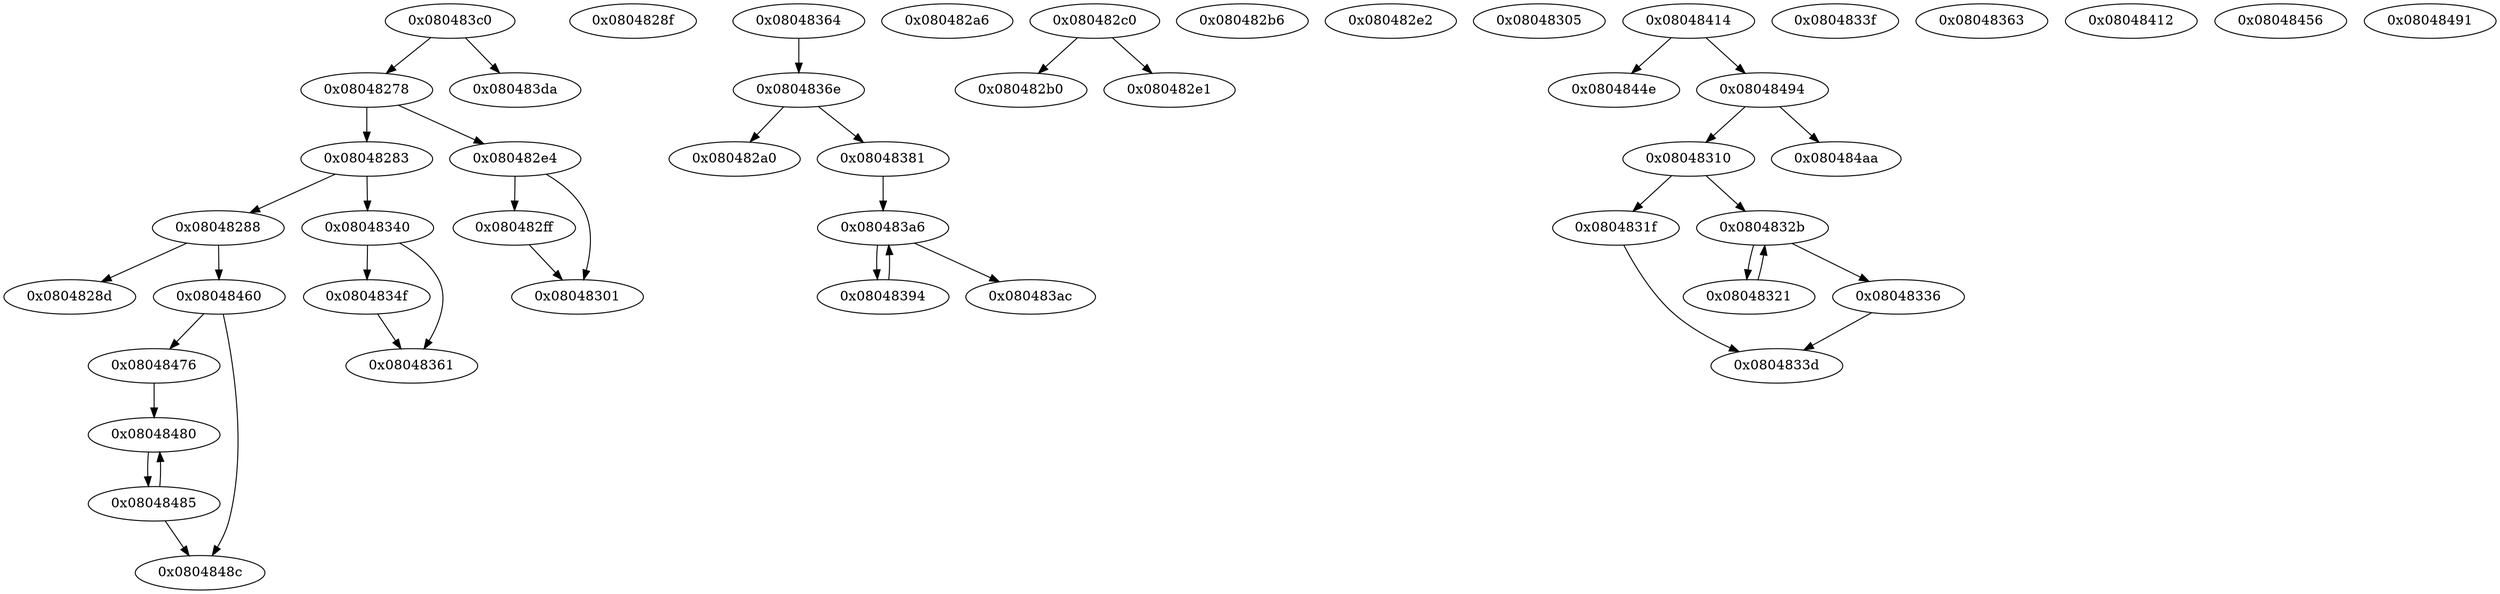 digraph G {
0[ label="0x08048278" ];
1[ label="0x08048283" ];
2[ label="0x08048288" ];
3[ label="0x0804828d" ];
4[ label="0x0804828f" ];
5[ label="0x080482a0" ];
6[ label="0x080482a6" ];
7[ label="0x080482b0" ];
8[ label="0x080482b6" ];
9[ label="0x080482c0" ];
10[ label="0x080482e1" ];
11[ label="0x080482e2" ];
12[ label="0x080482e4" ];
13[ label="0x080482ff" ];
14[ label="0x08048301" ];
15[ label="0x08048305" ];
16[ label="0x08048310" ];
17[ label="0x0804831f" ];
18[ label="0x08048321" ];
19[ label="0x0804832b" ];
20[ label="0x08048336" ];
21[ label="0x0804833d" ];
22[ label="0x0804833f" ];
23[ label="0x08048340" ];
24[ label="0x0804834f" ];
25[ label="0x08048361" ];
26[ label="0x08048363" ];
27[ label="0x08048364" ];
28[ label="0x0804836e" ];
29[ label="0x08048381" ];
30[ label="0x08048394" ];
31[ label="0x080483a6" ];
32[ label="0x080483ac" ];
33[ label="0x080483c0" ];
34[ label="0x080483da" ];
35[ label="0x08048412" ];
36[ label="0x08048414" ];
37[ label="0x0804844e" ];
38[ label="0x08048456" ];
39[ label="0x08048460" ];
40[ label="0x08048476" ];
41[ label="0x08048480" ];
42[ label="0x08048485" ];
43[ label="0x0804848c" ];
44[ label="0x08048491" ];
45[ label="0x08048494" ];
46[ label="0x080484aa" ];
0->1 ;
0->12 ;
1->2 ;
1->23 ;
2->3 ;
2->39 ;
9->7 ;
9->10 ;
12->13 ;
12->14 ;
13->14 ;
16->17 ;
16->19 ;
17->21 ;
18->19 ;
19->18 ;
19->20 ;
20->21 ;
23->24 ;
23->25 ;
24->25 ;
27->28 ;
28->5 ;
28->29 ;
29->31 ;
30->31 ;
31->30 ;
31->32 ;
33->0 ;
33->34 ;
36->37 ;
36->45 ;
39->40 ;
39->43 ;
40->41 ;
41->42 ;
42->41 ;
42->43 ;
45->16 ;
45->46 ;
}
